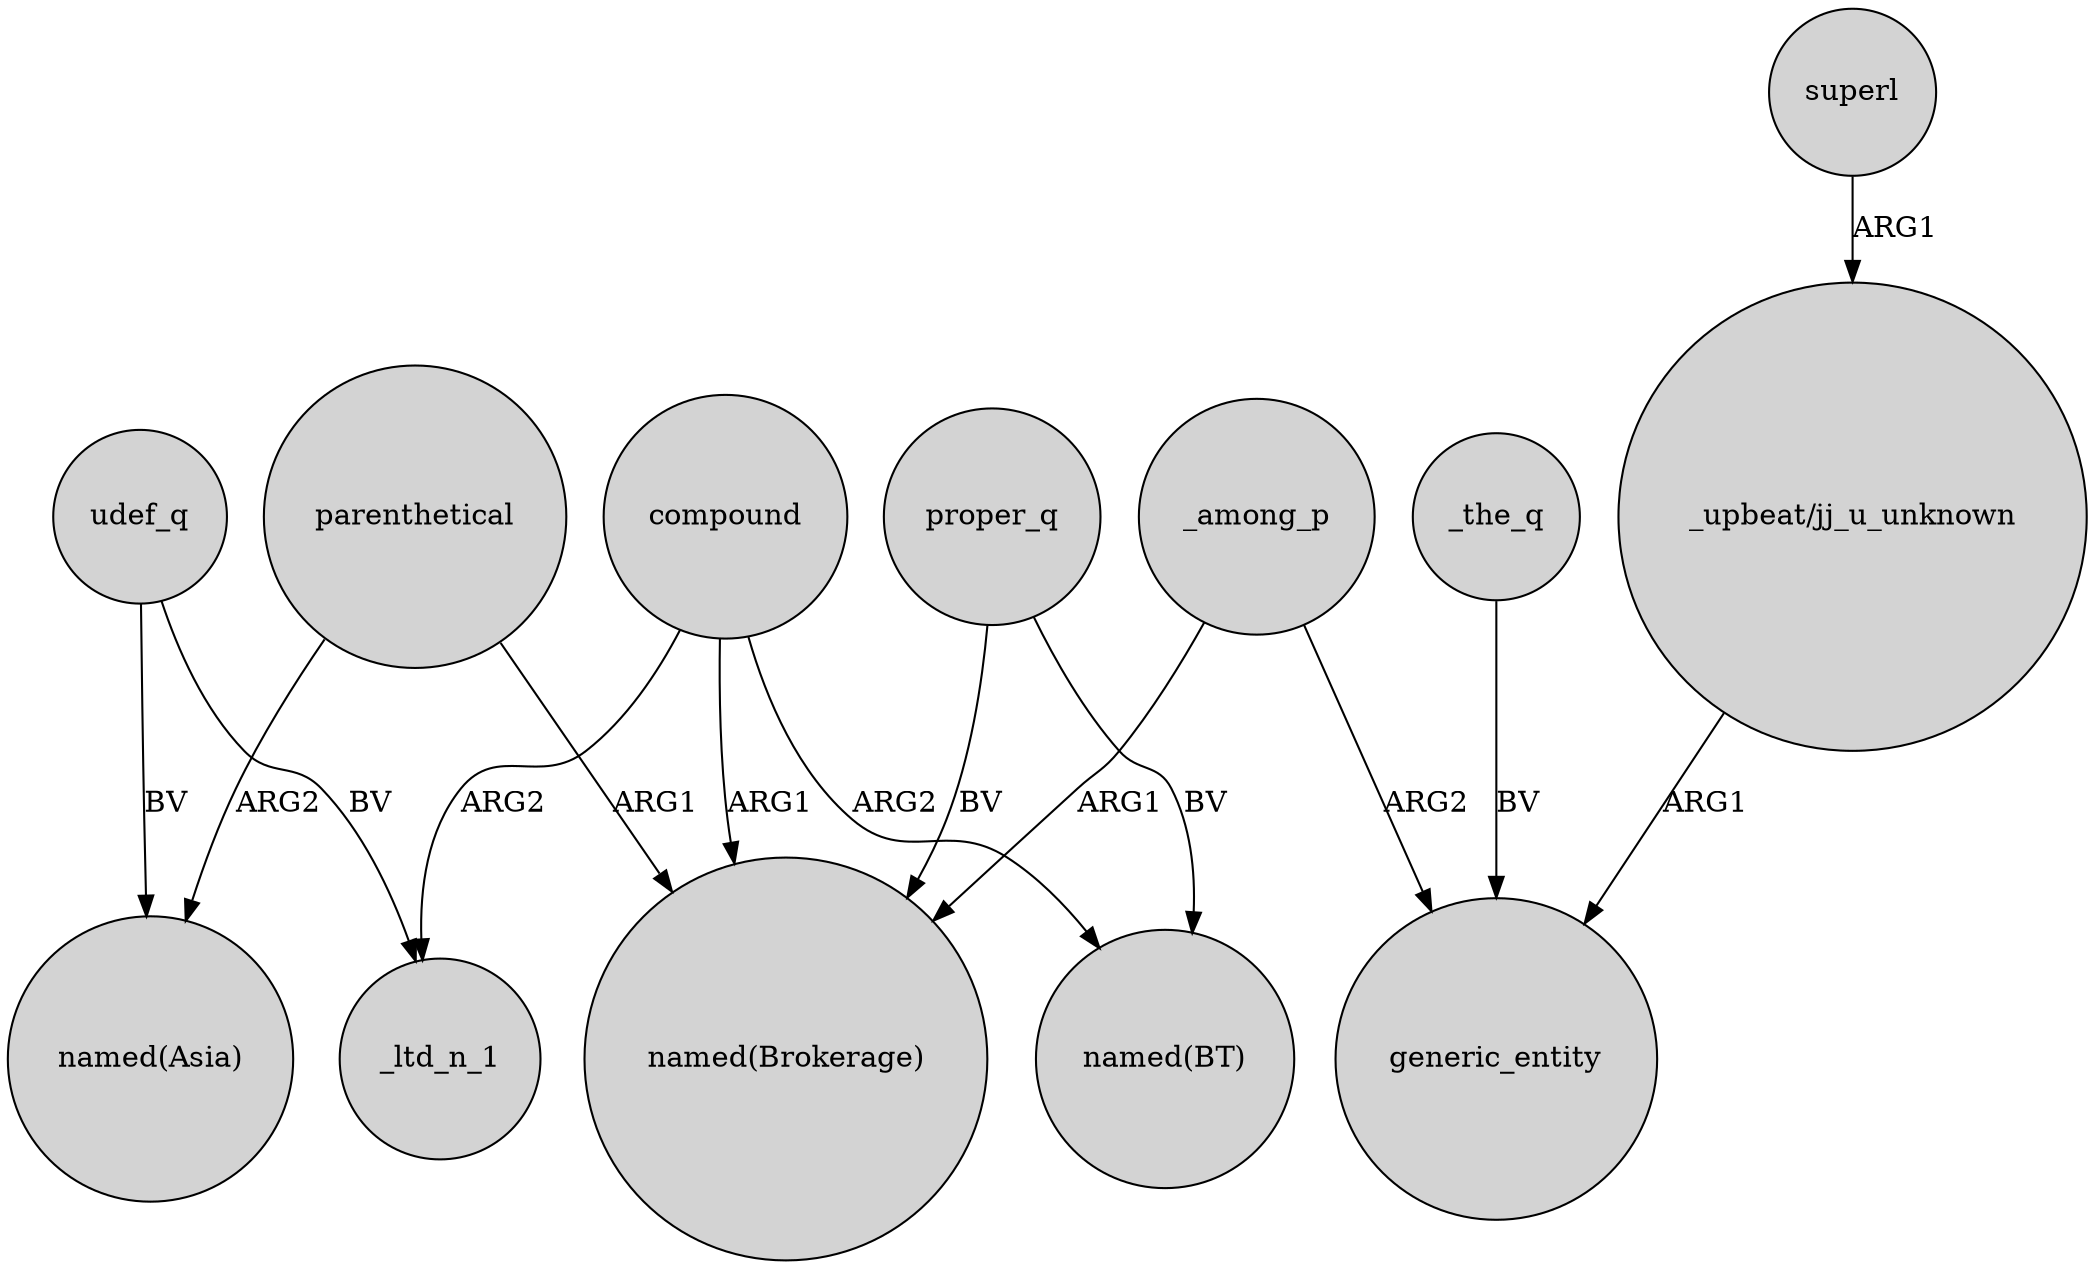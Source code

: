 digraph {
	node [shape=circle style=filled]
	compound -> _ltd_n_1 [label=ARG2]
	_the_q -> generic_entity [label=BV]
	"_upbeat/jj_u_unknown" -> generic_entity [label=ARG1]
	parenthetical -> "named(Brokerage)" [label=ARG1]
	compound -> "named(BT)" [label=ARG2]
	compound -> "named(Brokerage)" [label=ARG1]
	proper_q -> "named(Brokerage)" [label=BV]
	parenthetical -> "named(Asia)" [label=ARG2]
	udef_q -> "named(Asia)" [label=BV]
	_among_p -> "named(Brokerage)" [label=ARG1]
	udef_q -> _ltd_n_1 [label=BV]
	_among_p -> generic_entity [label=ARG2]
	proper_q -> "named(BT)" [label=BV]
	superl -> "_upbeat/jj_u_unknown" [label=ARG1]
}
